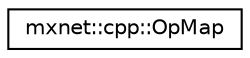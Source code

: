 digraph "Graphical Class Hierarchy"
{
  edge [fontname="Helvetica",fontsize="10",labelfontname="Helvetica",labelfontsize="10"];
  node [fontname="Helvetica",fontsize="10",shape=record];
  rankdir="LR";
  Node1 [label="mxnet::cpp::OpMap",height=0.2,width=0.4,color="black", fillcolor="white", style="filled",URL="$classmxnet_1_1cpp_1_1OpMap.html",tooltip="OpMap instance holds a map of all the symbol creators so we can get symbol creators by name..."];
}
